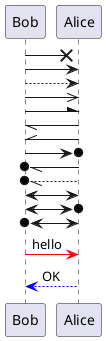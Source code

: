 @startuml 箭头样式

' 箭头样式
Bob ->x Alice
Bob -> Alice
Bob --> Alice
Bob ->> Alice
Bob -\ Alice
Bob \\- Alice
Bob //- Alice
Bob ->o Alice
Bob o\\- Alice
Bob o\\-- Alice
Bob <-> Alice
Bob <->o Alice
Bob o<-> Alice
' 可以有多种组合，具体结合需求
' 箭头颜色
Bob -[#red]> Alice : hello
Bob <-[#0000FF]- Alice : OK
@enduml